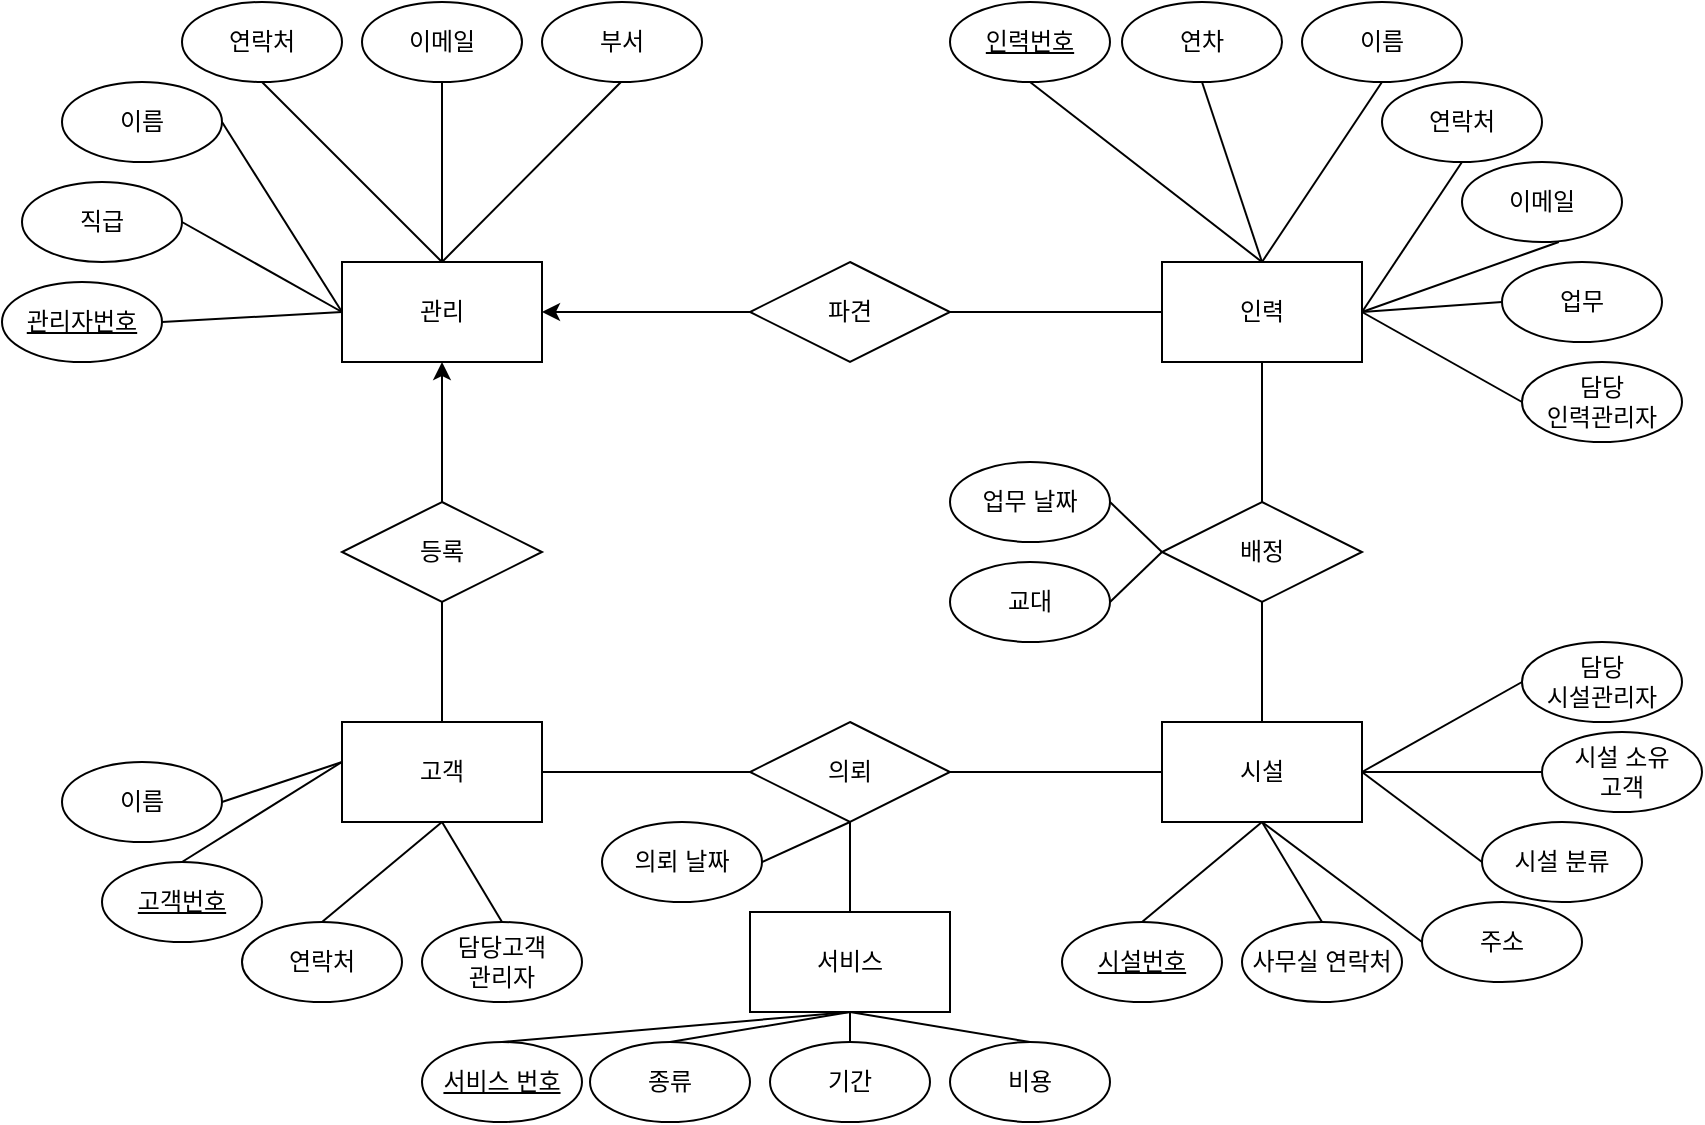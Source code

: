 <mxfile version="13.7.7" type="github">
  <diagram id="VaJ7-ko4y-uZnoXssvZx" name="Page-1">
    <mxGraphModel dx="1038" dy="580" grid="1" gridSize="10" guides="1" tooltips="1" connect="1" arrows="1" fold="1" page="1" pageScale="1" pageWidth="1169" pageHeight="1654" math="0" shadow="0">
      <root>
        <mxCell id="0" />
        <mxCell id="1" parent="0" />
        <mxCell id="TSpwij709v6648APm9oL-2" value="관리" style="rounded=0;whiteSpace=wrap;html=1;" parent="1" vertex="1">
          <mxGeometry x="310" y="280" width="100" height="50" as="geometry" />
        </mxCell>
        <mxCell id="TSpwij709v6648APm9oL-3" value="인력" style="rounded=0;whiteSpace=wrap;html=1;" parent="1" vertex="1">
          <mxGeometry x="720" y="280" width="100" height="50" as="geometry" />
        </mxCell>
        <mxCell id="TSpwij709v6648APm9oL-4" value="고객" style="rounded=0;whiteSpace=wrap;html=1;" parent="1" vertex="1">
          <mxGeometry x="310" y="510" width="100" height="50" as="geometry" />
        </mxCell>
        <mxCell id="TSpwij709v6648APm9oL-5" value="시설" style="rounded=0;whiteSpace=wrap;html=1;" parent="1" vertex="1">
          <mxGeometry x="720" y="510" width="100" height="50" as="geometry" />
        </mxCell>
        <mxCell id="TSpwij709v6648APm9oL-97" style="edgeStyle=orthogonalEdgeStyle;rounded=0;orthogonalLoop=1;jettySize=auto;html=1;exitX=0;exitY=0.5;exitDx=0;exitDy=0;entryX=1;entryY=0.5;entryDx=0;entryDy=0;" parent="1" source="TSpwij709v6648APm9oL-6" target="TSpwij709v6648APm9oL-2" edge="1">
          <mxGeometry relative="1" as="geometry" />
        </mxCell>
        <mxCell id="TSpwij709v6648APm9oL-6" value="파견" style="rhombus;whiteSpace=wrap;html=1;" parent="1" vertex="1">
          <mxGeometry x="514" y="280" width="100" height="50" as="geometry" />
        </mxCell>
        <mxCell id="TSpwij709v6648APm9oL-69" style="edgeStyle=orthogonalEdgeStyle;rounded=0;orthogonalLoop=1;jettySize=auto;html=1;exitX=0.5;exitY=0;exitDx=0;exitDy=0;entryX=0.5;entryY=1;entryDx=0;entryDy=0;" parent="1" source="TSpwij709v6648APm9oL-8" target="TSpwij709v6648APm9oL-2" edge="1">
          <mxGeometry relative="1" as="geometry" />
        </mxCell>
        <mxCell id="TSpwij709v6648APm9oL-8" value="등록" style="rhombus;whiteSpace=wrap;html=1;" parent="1" vertex="1">
          <mxGeometry x="310" y="400" width="100" height="50" as="geometry" />
        </mxCell>
        <mxCell id="TSpwij709v6648APm9oL-10" value="&lt;u&gt;관리자번호&lt;/u&gt;" style="ellipse;whiteSpace=wrap;html=1;" parent="1" vertex="1">
          <mxGeometry x="140" y="290" width="80" height="40" as="geometry" />
        </mxCell>
        <mxCell id="TSpwij709v6648APm9oL-14" value="이름" style="ellipse;whiteSpace=wrap;html=1;" parent="1" vertex="1">
          <mxGeometry x="170" y="190" width="80" height="40" as="geometry" />
        </mxCell>
        <mxCell id="TSpwij709v6648APm9oL-15" value="직급" style="ellipse;whiteSpace=wrap;html=1;" parent="1" vertex="1">
          <mxGeometry x="150" y="240" width="80" height="40" as="geometry" />
        </mxCell>
        <mxCell id="TSpwij709v6648APm9oL-16" value="연락처" style="ellipse;whiteSpace=wrap;html=1;" parent="1" vertex="1">
          <mxGeometry x="230" y="150" width="80" height="40" as="geometry" />
        </mxCell>
        <mxCell id="TSpwij709v6648APm9oL-17" value="이메일" style="ellipse;whiteSpace=wrap;html=1;" parent="1" vertex="1">
          <mxGeometry x="320" y="150" width="80" height="40" as="geometry" />
        </mxCell>
        <mxCell id="TSpwij709v6648APm9oL-20" value="부서" style="ellipse;whiteSpace=wrap;html=1;" parent="1" vertex="1">
          <mxGeometry x="410" y="150" width="80" height="40" as="geometry" />
        </mxCell>
        <mxCell id="TSpwij709v6648APm9oL-23" value="" style="endArrow=none;html=1;entryX=0;entryY=0.5;entryDx=0;entryDy=0;exitX=1;exitY=0.5;exitDx=0;exitDy=0;" parent="1" source="TSpwij709v6648APm9oL-10" target="TSpwij709v6648APm9oL-2" edge="1">
          <mxGeometry width="50" height="50" relative="1" as="geometry">
            <mxPoint x="470" y="410" as="sourcePoint" />
            <mxPoint x="520" y="360" as="targetPoint" />
          </mxGeometry>
        </mxCell>
        <mxCell id="TSpwij709v6648APm9oL-24" value="" style="endArrow=none;html=1;entryX=0;entryY=0.5;entryDx=0;entryDy=0;exitX=1;exitY=0.5;exitDx=0;exitDy=0;" parent="1" source="TSpwij709v6648APm9oL-15" target="TSpwij709v6648APm9oL-2" edge="1">
          <mxGeometry width="50" height="50" relative="1" as="geometry">
            <mxPoint x="240" y="255" as="sourcePoint" />
            <mxPoint x="330" y="250" as="targetPoint" />
          </mxGeometry>
        </mxCell>
        <mxCell id="TSpwij709v6648APm9oL-25" value="" style="endArrow=none;html=1;entryX=0;entryY=0.5;entryDx=0;entryDy=0;exitX=1;exitY=0.5;exitDx=0;exitDy=0;" parent="1" target="TSpwij709v6648APm9oL-2" edge="1">
          <mxGeometry width="50" height="50" relative="1" as="geometry">
            <mxPoint x="250" y="210" as="sourcePoint" />
            <mxPoint x="330" y="255" as="targetPoint" />
          </mxGeometry>
        </mxCell>
        <mxCell id="TSpwij709v6648APm9oL-26" value="" style="endArrow=none;html=1;entryX=0.5;entryY=0;entryDx=0;entryDy=0;exitX=1;exitY=0.5;exitDx=0;exitDy=0;" parent="1" target="TSpwij709v6648APm9oL-2" edge="1">
          <mxGeometry width="50" height="50" relative="1" as="geometry">
            <mxPoint x="270" y="190" as="sourcePoint" />
            <mxPoint x="330" y="285" as="targetPoint" />
          </mxGeometry>
        </mxCell>
        <mxCell id="TSpwij709v6648APm9oL-27" value="" style="endArrow=none;html=1;exitX=1;exitY=0.5;exitDx=0;exitDy=0;" parent="1" target="TSpwij709v6648APm9oL-2" edge="1">
          <mxGeometry width="50" height="50" relative="1" as="geometry">
            <mxPoint x="360" y="190" as="sourcePoint" />
            <mxPoint x="450" y="280" as="targetPoint" />
          </mxGeometry>
        </mxCell>
        <mxCell id="TSpwij709v6648APm9oL-28" value="" style="endArrow=none;html=1;exitX=1;exitY=0.5;exitDx=0;exitDy=0;entryX=0.5;entryY=0;entryDx=0;entryDy=0;" parent="1" target="TSpwij709v6648APm9oL-2" edge="1">
          <mxGeometry width="50" height="50" relative="1" as="geometry">
            <mxPoint x="449.5" y="190" as="sourcePoint" />
            <mxPoint x="449.5" y="280" as="targetPoint" />
          </mxGeometry>
        </mxCell>
        <mxCell id="TSpwij709v6648APm9oL-30" value="이름" style="ellipse;whiteSpace=wrap;html=1;" parent="1" vertex="1">
          <mxGeometry x="170" y="530" width="80" height="40" as="geometry" />
        </mxCell>
        <mxCell id="TSpwij709v6648APm9oL-31" value="&lt;u&gt;고객번호&lt;/u&gt;" style="ellipse;whiteSpace=wrap;html=1;" parent="1" vertex="1">
          <mxGeometry x="190" y="580" width="80" height="40" as="geometry" />
        </mxCell>
        <mxCell id="TSpwij709v6648APm9oL-32" value="연락처" style="ellipse;whiteSpace=wrap;html=1;" parent="1" vertex="1">
          <mxGeometry x="260" y="610" width="80" height="40" as="geometry" />
        </mxCell>
        <mxCell id="TSpwij709v6648APm9oL-33" value="담당고객&lt;br&gt;관리자" style="ellipse;whiteSpace=wrap;html=1;" parent="1" vertex="1">
          <mxGeometry x="350" y="610" width="80" height="40" as="geometry" />
        </mxCell>
        <mxCell id="TSpwij709v6648APm9oL-35" value="" style="endArrow=none;html=1;entryX=0.5;entryY=1;entryDx=0;entryDy=0;" parent="1" target="TSpwij709v6648APm9oL-4" edge="1">
          <mxGeometry width="50" height="50" relative="1" as="geometry">
            <mxPoint x="300" y="610" as="sourcePoint" />
            <mxPoint x="350" y="560" as="targetPoint" />
          </mxGeometry>
        </mxCell>
        <mxCell id="TSpwij709v6648APm9oL-36" value="" style="endArrow=none;html=1;entryX=0.5;entryY=1;entryDx=0;entryDy=0;exitX=0.5;exitY=0;exitDx=0;exitDy=0;" parent="1" source="TSpwij709v6648APm9oL-31" edge="1">
          <mxGeometry width="50" height="50" relative="1" as="geometry">
            <mxPoint x="250" y="580" as="sourcePoint" />
            <mxPoint x="310" y="530" as="targetPoint" />
          </mxGeometry>
        </mxCell>
        <mxCell id="TSpwij709v6648APm9oL-37" value="" style="endArrow=none;html=1;exitX=1;exitY=0.5;exitDx=0;exitDy=0;" parent="1" source="TSpwij709v6648APm9oL-30" edge="1">
          <mxGeometry width="50" height="50" relative="1" as="geometry">
            <mxPoint x="240" y="530" as="sourcePoint" />
            <mxPoint x="310" y="530" as="targetPoint" />
          </mxGeometry>
        </mxCell>
        <mxCell id="TSpwij709v6648APm9oL-38" value="" style="endArrow=none;html=1;exitX=0.5;exitY=0;exitDx=0;exitDy=0;entryX=0.5;entryY=1;entryDx=0;entryDy=0;" parent="1" source="TSpwij709v6648APm9oL-33" target="TSpwij709v6648APm9oL-4" edge="1">
          <mxGeometry width="50" height="50" relative="1" as="geometry">
            <mxPoint x="560" y="450" as="sourcePoint" />
            <mxPoint x="610" y="400" as="targetPoint" />
          </mxGeometry>
        </mxCell>
        <mxCell id="TSpwij709v6648APm9oL-39" value="&lt;u&gt;인력번호&lt;/u&gt;" style="ellipse;whiteSpace=wrap;html=1;" parent="1" vertex="1">
          <mxGeometry x="614" y="150" width="80" height="40" as="geometry" />
        </mxCell>
        <mxCell id="TSpwij709v6648APm9oL-40" value="연차" style="ellipse;whiteSpace=wrap;html=1;" parent="1" vertex="1">
          <mxGeometry x="700" y="150" width="80" height="40" as="geometry" />
        </mxCell>
        <mxCell id="TSpwij709v6648APm9oL-41" value="이름" style="ellipse;whiteSpace=wrap;html=1;" parent="1" vertex="1">
          <mxGeometry x="790" y="150" width="80" height="40" as="geometry" />
        </mxCell>
        <mxCell id="TSpwij709v6648APm9oL-42" value="연락처" style="ellipse;whiteSpace=wrap;html=1;" parent="1" vertex="1">
          <mxGeometry x="830" y="190" width="80" height="40" as="geometry" />
        </mxCell>
        <mxCell id="TSpwij709v6648APm9oL-43" value="이메일" style="ellipse;whiteSpace=wrap;html=1;" parent="1" vertex="1">
          <mxGeometry x="870" y="230" width="80" height="40" as="geometry" />
        </mxCell>
        <mxCell id="TSpwij709v6648APm9oL-44" value="업무 날짜" style="ellipse;whiteSpace=wrap;html=1;" parent="1" vertex="1">
          <mxGeometry x="614" y="380" width="80" height="40" as="geometry" />
        </mxCell>
        <mxCell id="TSpwij709v6648APm9oL-45" value="담당&lt;br&gt;인력관리자" style="ellipse;whiteSpace=wrap;html=1;" parent="1" vertex="1">
          <mxGeometry x="900" y="330" width="80" height="40" as="geometry" />
        </mxCell>
        <mxCell id="TSpwij709v6648APm9oL-46" value="" style="endArrow=none;html=1;entryX=0.5;entryY=1;entryDx=0;entryDy=0;" parent="1" target="TSpwij709v6648APm9oL-39" edge="1">
          <mxGeometry width="50" height="50" relative="1" as="geometry">
            <mxPoint x="770" y="280" as="sourcePoint" />
            <mxPoint x="650" y="200" as="targetPoint" />
          </mxGeometry>
        </mxCell>
        <mxCell id="TSpwij709v6648APm9oL-47" value="" style="endArrow=none;html=1;entryX=0.5;entryY=1;entryDx=0;entryDy=0;" parent="1" edge="1">
          <mxGeometry width="50" height="50" relative="1" as="geometry">
            <mxPoint x="770" y="280" as="sourcePoint" />
            <mxPoint x="740" y="190" as="targetPoint" />
          </mxGeometry>
        </mxCell>
        <mxCell id="TSpwij709v6648APm9oL-48" value="" style="endArrow=none;html=1;entryX=0.5;entryY=1;entryDx=0;entryDy=0;exitX=0.5;exitY=0;exitDx=0;exitDy=0;" parent="1" source="TSpwij709v6648APm9oL-3" edge="1">
          <mxGeometry width="50" height="50" relative="1" as="geometry">
            <mxPoint x="860" y="280" as="sourcePoint" />
            <mxPoint x="830" y="190" as="targetPoint" />
          </mxGeometry>
        </mxCell>
        <mxCell id="TSpwij709v6648APm9oL-49" value="" style="endArrow=none;html=1;entryX=0.5;entryY=1;entryDx=0;entryDy=0;exitX=1;exitY=0.5;exitDx=0;exitDy=0;" parent="1" source="TSpwij709v6648APm9oL-3" edge="1">
          <mxGeometry width="50" height="50" relative="1" as="geometry">
            <mxPoint x="820" y="300" as="sourcePoint" />
            <mxPoint x="870" y="230" as="targetPoint" />
          </mxGeometry>
        </mxCell>
        <mxCell id="TSpwij709v6648APm9oL-50" value="" style="endArrow=none;html=1;exitX=1;exitY=0.5;exitDx=0;exitDy=0;entryX=0.605;entryY=1;entryDx=0;entryDy=0;entryPerimeter=0;" parent="1" source="TSpwij709v6648APm9oL-3" target="TSpwij709v6648APm9oL-43" edge="1">
          <mxGeometry width="50" height="50" relative="1" as="geometry">
            <mxPoint x="860" y="342.5" as="sourcePoint" />
            <mxPoint x="910" y="268" as="targetPoint" />
          </mxGeometry>
        </mxCell>
        <mxCell id="TSpwij709v6648APm9oL-51" value="" style="endArrow=none;html=1;entryX=0;entryY=0.5;entryDx=0;entryDy=0;exitX=1;exitY=0.5;exitDx=0;exitDy=0;" parent="1" source="TSpwij709v6648APm9oL-44" target="TSpwij709v6648APm9oL-91" edge="1">
          <mxGeometry width="50" height="50" relative="1" as="geometry">
            <mxPoint x="800" y="335" as="sourcePoint" />
            <mxPoint x="890" y="297.5" as="targetPoint" />
          </mxGeometry>
        </mxCell>
        <mxCell id="TSpwij709v6648APm9oL-52" value="" style="endArrow=none;html=1;entryX=0;entryY=0.5;entryDx=0;entryDy=0;exitX=1;exitY=0.5;exitDx=0;exitDy=0;" parent="1" source="TSpwij709v6648APm9oL-3" target="TSpwij709v6648APm9oL-45" edge="1">
          <mxGeometry width="50" height="50" relative="1" as="geometry">
            <mxPoint x="560" y="440" as="sourcePoint" />
            <mxPoint x="610" y="390" as="targetPoint" />
          </mxGeometry>
        </mxCell>
        <mxCell id="TSpwij709v6648APm9oL-53" value="&lt;u&gt;시설번호&lt;/u&gt;" style="ellipse;whiteSpace=wrap;html=1;" parent="1" vertex="1">
          <mxGeometry x="670" y="610" width="80" height="40" as="geometry" />
        </mxCell>
        <mxCell id="TSpwij709v6648APm9oL-54" value="사무실 연락처" style="ellipse;whiteSpace=wrap;html=1;" parent="1" vertex="1">
          <mxGeometry x="760" y="610" width="80" height="40" as="geometry" />
        </mxCell>
        <mxCell id="TSpwij709v6648APm9oL-55" value="주소" style="ellipse;whiteSpace=wrap;html=1;" parent="1" vertex="1">
          <mxGeometry x="850" y="600" width="80" height="40" as="geometry" />
        </mxCell>
        <mxCell id="TSpwij709v6648APm9oL-56" value="시설 분류" style="ellipse;whiteSpace=wrap;html=1;" parent="1" vertex="1">
          <mxGeometry x="880" y="560" width="80" height="40" as="geometry" />
        </mxCell>
        <mxCell id="TSpwij709v6648APm9oL-57" value="시설 소유 &lt;br&gt;고객" style="ellipse;whiteSpace=wrap;html=1;" parent="1" vertex="1">
          <mxGeometry x="910" y="515" width="80" height="40" as="geometry" />
        </mxCell>
        <mxCell id="TSpwij709v6648APm9oL-58" value="담당&lt;br&gt;시설관리자" style="ellipse;whiteSpace=wrap;html=1;" parent="1" vertex="1">
          <mxGeometry x="900" y="470" width="80" height="40" as="geometry" />
        </mxCell>
        <mxCell id="TSpwij709v6648APm9oL-59" value="" style="endArrow=none;html=1;entryX=0.5;entryY=1;entryDx=0;entryDy=0;exitX=0.5;exitY=0;exitDx=0;exitDy=0;" parent="1" source="TSpwij709v6648APm9oL-53" target="TSpwij709v6648APm9oL-5" edge="1">
          <mxGeometry width="50" height="50" relative="1" as="geometry">
            <mxPoint x="560" y="450" as="sourcePoint" />
            <mxPoint x="610" y="400" as="targetPoint" />
          </mxGeometry>
        </mxCell>
        <mxCell id="TSpwij709v6648APm9oL-60" value="" style="endArrow=none;html=1;entryX=0;entryY=0.5;entryDx=0;entryDy=0;exitX=1;exitY=0.5;exitDx=0;exitDy=0;" parent="1" source="TSpwij709v6648APm9oL-5" target="TSpwij709v6648APm9oL-58" edge="1">
          <mxGeometry width="50" height="50" relative="1" as="geometry">
            <mxPoint x="820" y="540" as="sourcePoint" />
            <mxPoint x="880" y="490" as="targetPoint" />
          </mxGeometry>
        </mxCell>
        <mxCell id="TSpwij709v6648APm9oL-61" value="" style="endArrow=none;html=1;entryX=0.5;entryY=1;entryDx=0;entryDy=0;exitX=0.5;exitY=0;exitDx=0;exitDy=0;" parent="1" source="TSpwij709v6648APm9oL-54" target="TSpwij709v6648APm9oL-5" edge="1">
          <mxGeometry width="50" height="50" relative="1" as="geometry">
            <mxPoint x="560" y="450" as="sourcePoint" />
            <mxPoint x="610" y="400" as="targetPoint" />
          </mxGeometry>
        </mxCell>
        <mxCell id="TSpwij709v6648APm9oL-62" value="" style="endArrow=none;html=1;entryX=0;entryY=0.5;entryDx=0;entryDy=0;exitX=0.5;exitY=1;exitDx=0;exitDy=0;" parent="1" source="TSpwij709v6648APm9oL-5" target="TSpwij709v6648APm9oL-55" edge="1">
          <mxGeometry width="50" height="50" relative="1" as="geometry">
            <mxPoint x="890" y="700" as="sourcePoint" />
            <mxPoint x="860" y="650" as="targetPoint" />
          </mxGeometry>
        </mxCell>
        <mxCell id="TSpwij709v6648APm9oL-63" value="" style="endArrow=none;html=1;entryX=0;entryY=0.5;entryDx=0;entryDy=0;exitX=1;exitY=0.5;exitDx=0;exitDy=0;" parent="1" source="TSpwij709v6648APm9oL-5" target="TSpwij709v6648APm9oL-56" edge="1">
          <mxGeometry width="50" height="50" relative="1" as="geometry">
            <mxPoint x="560" y="450" as="sourcePoint" />
            <mxPoint x="610" y="400" as="targetPoint" />
          </mxGeometry>
        </mxCell>
        <mxCell id="TSpwij709v6648APm9oL-64" value="" style="endArrow=none;html=1;entryX=0;entryY=0.5;entryDx=0;entryDy=0;exitX=1;exitY=0.5;exitDx=0;exitDy=0;" parent="1" source="TSpwij709v6648APm9oL-5" target="TSpwij709v6648APm9oL-57" edge="1">
          <mxGeometry width="50" height="50" relative="1" as="geometry">
            <mxPoint x="560" y="450" as="sourcePoint" />
            <mxPoint x="610" y="400" as="targetPoint" />
          </mxGeometry>
        </mxCell>
        <mxCell id="TSpwij709v6648APm9oL-67" value="" style="endArrow=none;html=1;exitX=0.5;exitY=0;exitDx=0;exitDy=0;" parent="1" source="TSpwij709v6648APm9oL-4" edge="1">
          <mxGeometry width="50" height="50" relative="1" as="geometry">
            <mxPoint x="560" y="440" as="sourcePoint" />
            <mxPoint x="360" y="450" as="targetPoint" />
          </mxGeometry>
        </mxCell>
        <mxCell id="TSpwij709v6648APm9oL-71" value="비용" style="ellipse;whiteSpace=wrap;html=1;" parent="1" vertex="1">
          <mxGeometry x="614" y="670" width="80" height="40" as="geometry" />
        </mxCell>
        <mxCell id="TSpwij709v6648APm9oL-72" value="종류" style="ellipse;whiteSpace=wrap;html=1;" parent="1" vertex="1">
          <mxGeometry x="434" y="670" width="80" height="40" as="geometry" />
        </mxCell>
        <mxCell id="TSpwij709v6648APm9oL-79" value="의뢰" style="rhombus;whiteSpace=wrap;html=1;" parent="1" vertex="1">
          <mxGeometry x="514" y="510" width="100" height="50" as="geometry" />
        </mxCell>
        <mxCell id="TSpwij709v6648APm9oL-80" value="서비스" style="rounded=0;whiteSpace=wrap;html=1;" parent="1" vertex="1">
          <mxGeometry x="514" y="605" width="100" height="50" as="geometry" />
        </mxCell>
        <mxCell id="TSpwij709v6648APm9oL-82" value="" style="endArrow=none;html=1;entryX=0;entryY=0.5;entryDx=0;entryDy=0;exitX=1;exitY=0.5;exitDx=0;exitDy=0;" parent="1" source="TSpwij709v6648APm9oL-79" target="TSpwij709v6648APm9oL-5" edge="1">
          <mxGeometry width="50" height="50" relative="1" as="geometry">
            <mxPoint x="510" y="450" as="sourcePoint" />
            <mxPoint x="560" y="400" as="targetPoint" />
          </mxGeometry>
        </mxCell>
        <mxCell id="TSpwij709v6648APm9oL-83" value="" style="endArrow=none;html=1;entryX=0;entryY=0.5;entryDx=0;entryDy=0;exitX=1;exitY=0.5;exitDx=0;exitDy=0;" parent="1" source="TSpwij709v6648APm9oL-4" target="TSpwij709v6648APm9oL-79" edge="1">
          <mxGeometry width="50" height="50" relative="1" as="geometry">
            <mxPoint x="510" y="450" as="sourcePoint" />
            <mxPoint x="560" y="400" as="targetPoint" />
          </mxGeometry>
        </mxCell>
        <mxCell id="TSpwij709v6648APm9oL-84" value="" style="endArrow=none;html=1;exitX=0.5;exitY=0;exitDx=0;exitDy=0;" parent="1" source="TSpwij709v6648APm9oL-80" edge="1">
          <mxGeometry width="50" height="50" relative="1" as="geometry">
            <mxPoint x="514" y="610" as="sourcePoint" />
            <mxPoint x="564" y="560" as="targetPoint" />
          </mxGeometry>
        </mxCell>
        <mxCell id="TSpwij709v6648APm9oL-85" value="" style="endArrow=none;html=1;entryX=0.5;entryY=1;entryDx=0;entryDy=0;exitX=0.5;exitY=0;exitDx=0;exitDy=0;" parent="1" source="TSpwij709v6648APm9oL-72" target="TSpwij709v6648APm9oL-80" edge="1">
          <mxGeometry width="50" height="50" relative="1" as="geometry">
            <mxPoint x="560" y="450" as="sourcePoint" />
            <mxPoint x="610" y="400" as="targetPoint" />
          </mxGeometry>
        </mxCell>
        <mxCell id="TSpwij709v6648APm9oL-86" value="" style="endArrow=none;html=1;entryX=0.5;entryY=0;entryDx=0;entryDy=0;exitX=0.5;exitY=1;exitDx=0;exitDy=0;" parent="1" source="TSpwij709v6648APm9oL-80" target="TSpwij709v6648APm9oL-71" edge="1">
          <mxGeometry width="50" height="50" relative="1" as="geometry">
            <mxPoint x="560" y="450" as="sourcePoint" />
            <mxPoint x="610" y="400" as="targetPoint" />
          </mxGeometry>
        </mxCell>
        <mxCell id="TSpwij709v6648APm9oL-88" value="기간" style="ellipse;whiteSpace=wrap;html=1;" parent="1" vertex="1">
          <mxGeometry x="524" y="670" width="80" height="40" as="geometry" />
        </mxCell>
        <mxCell id="TSpwij709v6648APm9oL-89" value="의뢰 날짜" style="ellipse;whiteSpace=wrap;html=1;" parent="1" vertex="1">
          <mxGeometry x="440" y="560" width="80" height="40" as="geometry" />
        </mxCell>
        <mxCell id="TSpwij709v6648APm9oL-90" value="" style="endArrow=none;html=1;exitX=1;exitY=0.5;exitDx=0;exitDy=0;entryX=0.5;entryY=1;entryDx=0;entryDy=0;" parent="1" source="TSpwij709v6648APm9oL-89" target="TSpwij709v6648APm9oL-79" edge="1">
          <mxGeometry width="50" height="50" relative="1" as="geometry">
            <mxPoint x="610" y="450" as="sourcePoint" />
            <mxPoint x="660" y="400" as="targetPoint" />
          </mxGeometry>
        </mxCell>
        <mxCell id="TSpwij709v6648APm9oL-91" value="배정" style="rhombus;whiteSpace=wrap;html=1;" parent="1" vertex="1">
          <mxGeometry x="720" y="400" width="100" height="50" as="geometry" />
        </mxCell>
        <mxCell id="TSpwij709v6648APm9oL-93" value="" style="endArrow=none;html=1;entryX=0.5;entryY=1;entryDx=0;entryDy=0;exitX=0.5;exitY=0;exitDx=0;exitDy=0;" parent="1" source="TSpwij709v6648APm9oL-5" target="TSpwij709v6648APm9oL-91" edge="1">
          <mxGeometry width="50" height="50" relative="1" as="geometry">
            <mxPoint x="610" y="450" as="sourcePoint" />
            <mxPoint x="660" y="400" as="targetPoint" />
          </mxGeometry>
        </mxCell>
        <mxCell id="TSpwij709v6648APm9oL-94" value="" style="endArrow=none;html=1;entryX=0.5;entryY=0;entryDx=0;entryDy=0;exitX=0.5;exitY=1;exitDx=0;exitDy=0;" parent="1" source="TSpwij709v6648APm9oL-3" target="TSpwij709v6648APm9oL-91" edge="1">
          <mxGeometry width="50" height="50" relative="1" as="geometry">
            <mxPoint x="610" y="450" as="sourcePoint" />
            <mxPoint x="660" y="400" as="targetPoint" />
          </mxGeometry>
        </mxCell>
        <mxCell id="TSpwij709v6648APm9oL-95" value="" style="endArrow=none;html=1;entryX=0;entryY=0.5;entryDx=0;entryDy=0;exitX=1;exitY=0.5;exitDx=0;exitDy=0;" parent="1" source="TSpwij709v6648APm9oL-6" target="TSpwij709v6648APm9oL-3" edge="1">
          <mxGeometry width="50" height="50" relative="1" as="geometry">
            <mxPoint x="610" y="450" as="sourcePoint" />
            <mxPoint x="660" y="400" as="targetPoint" />
          </mxGeometry>
        </mxCell>
        <mxCell id="TSpwij709v6648APm9oL-99" value="" style="endArrow=none;html=1;entryX=0.5;entryY=0;entryDx=0;entryDy=0;exitX=0.5;exitY=1;exitDx=0;exitDy=0;" parent="1" source="TSpwij709v6648APm9oL-80" target="TSpwij709v6648APm9oL-88" edge="1">
          <mxGeometry width="50" height="50" relative="1" as="geometry">
            <mxPoint x="610" y="450" as="sourcePoint" />
            <mxPoint x="660" y="400" as="targetPoint" />
          </mxGeometry>
        </mxCell>
        <mxCell id="TSpwij709v6648APm9oL-104" value="" style="endArrow=none;html=1;entryX=1;entryY=0.5;entryDx=0;entryDy=0;exitX=0;exitY=0.5;exitDx=0;exitDy=0;" parent="1" source="TSpwij709v6648APm9oL-91" edge="1">
          <mxGeometry width="50" height="50" relative="1" as="geometry">
            <mxPoint x="610" y="450" as="sourcePoint" />
            <mxPoint x="694" y="450" as="targetPoint" />
          </mxGeometry>
        </mxCell>
        <mxCell id="TSpwij709v6648APm9oL-108" value="업무" style="ellipse;whiteSpace=wrap;html=1;" parent="1" vertex="1">
          <mxGeometry x="890" y="280" width="80" height="40" as="geometry" />
        </mxCell>
        <mxCell id="TSpwij709v6648APm9oL-109" value="" style="endArrow=none;html=1;entryX=1;entryY=0.5;entryDx=0;entryDy=0;exitX=0;exitY=0.5;exitDx=0;exitDy=0;" parent="1" source="TSpwij709v6648APm9oL-108" target="TSpwij709v6648APm9oL-3" edge="1">
          <mxGeometry width="50" height="50" relative="1" as="geometry">
            <mxPoint x="710" y="450" as="sourcePoint" />
            <mxPoint x="760" y="400" as="targetPoint" />
          </mxGeometry>
        </mxCell>
        <mxCell id="KwqznZswFM1ye0hQnIld-1" value="교대" style="ellipse;whiteSpace=wrap;html=1;" vertex="1" parent="1">
          <mxGeometry x="614" y="430" width="80" height="40" as="geometry" />
        </mxCell>
        <mxCell id="KwqznZswFM1ye0hQnIld-2" value="&lt;u&gt;서비스 번호&lt;/u&gt;" style="ellipse;whiteSpace=wrap;html=1;" vertex="1" parent="1">
          <mxGeometry x="350" y="670" width="80" height="40" as="geometry" />
        </mxCell>
        <mxCell id="KwqznZswFM1ye0hQnIld-3" value="" style="endArrow=none;html=1;entryX=0.5;entryY=1;entryDx=0;entryDy=0;exitX=0.5;exitY=0;exitDx=0;exitDy=0;" edge="1" parent="1" source="KwqznZswFM1ye0hQnIld-2" target="TSpwij709v6648APm9oL-80">
          <mxGeometry width="50" height="50" relative="1" as="geometry">
            <mxPoint x="540" y="480" as="sourcePoint" />
            <mxPoint x="590" y="430" as="targetPoint" />
          </mxGeometry>
        </mxCell>
      </root>
    </mxGraphModel>
  </diagram>
</mxfile>
